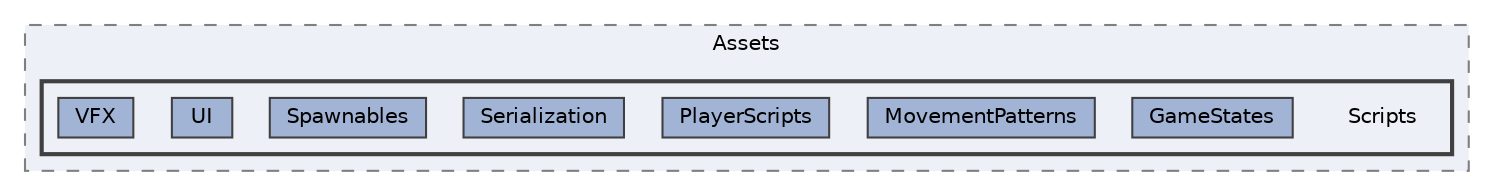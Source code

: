 digraph "Kodiky/Unity/Lunar Guardian/Assets/Scripts"
{
 // LATEX_PDF_SIZE
  bgcolor="transparent";
  edge [fontname=Helvetica,fontsize=10,labelfontname=Helvetica,labelfontsize=10];
  node [fontname=Helvetica,fontsize=10,shape=box,height=0.2,width=0.4];
  compound=true
  subgraph clusterdir_e1370fc888e0fa364d251316f73f4765 {
    graph [ bgcolor="#edf0f7", pencolor="grey50", label="Assets", fontname=Helvetica,fontsize=10 style="filled,dashed", URL="dir_e1370fc888e0fa364d251316f73f4765.html",tooltip=""]
  subgraph clusterdir_eafa3ede844cebaea84dd2aa4dbee8b8 {
    graph [ bgcolor="#edf0f7", pencolor="grey25", label="", fontname=Helvetica,fontsize=10 style="filled,bold", URL="dir_eafa3ede844cebaea84dd2aa4dbee8b8.html",tooltip=""]
    dir_eafa3ede844cebaea84dd2aa4dbee8b8 [shape=plaintext, label="Scripts"];
  dir_f94be6ace42b96f1fcb9560ac4042a6f [label="GameStates", fillcolor="#a2b4d6", color="grey25", style="filled", URL="dir_f94be6ace42b96f1fcb9560ac4042a6f.html",tooltip=""];
  dir_5978307bc3818379698b6668695d0f19 [label="MovementPatterns", fillcolor="#a2b4d6", color="grey25", style="filled", URL="dir_5978307bc3818379698b6668695d0f19.html",tooltip=""];
  dir_45d9d605a41c40c2efaba5c902a368e9 [label="PlayerScripts", fillcolor="#a2b4d6", color="grey25", style="filled", URL="dir_45d9d605a41c40c2efaba5c902a368e9.html",tooltip=""];
  dir_55c683271e8c58654a7fb91ef07b8f4b [label="Serialization", fillcolor="#a2b4d6", color="grey25", style="filled", URL="dir_55c683271e8c58654a7fb91ef07b8f4b.html",tooltip=""];
  dir_112ce5a565d33a11be33b429bfe568c9 [label="Spawnables", fillcolor="#a2b4d6", color="grey25", style="filled", URL="dir_112ce5a565d33a11be33b429bfe568c9.html",tooltip=""];
  dir_4bb8b27f1672cf112477f9d12e95bf72 [label="UI", fillcolor="#a2b4d6", color="grey25", style="filled", URL="dir_4bb8b27f1672cf112477f9d12e95bf72.html",tooltip=""];
  dir_c59314bdb02f19eacd9df648360605e0 [label="VFX", fillcolor="#a2b4d6", color="grey25", style="filled", URL="dir_c59314bdb02f19eacd9df648360605e0.html",tooltip=""];
  }
  }
}
